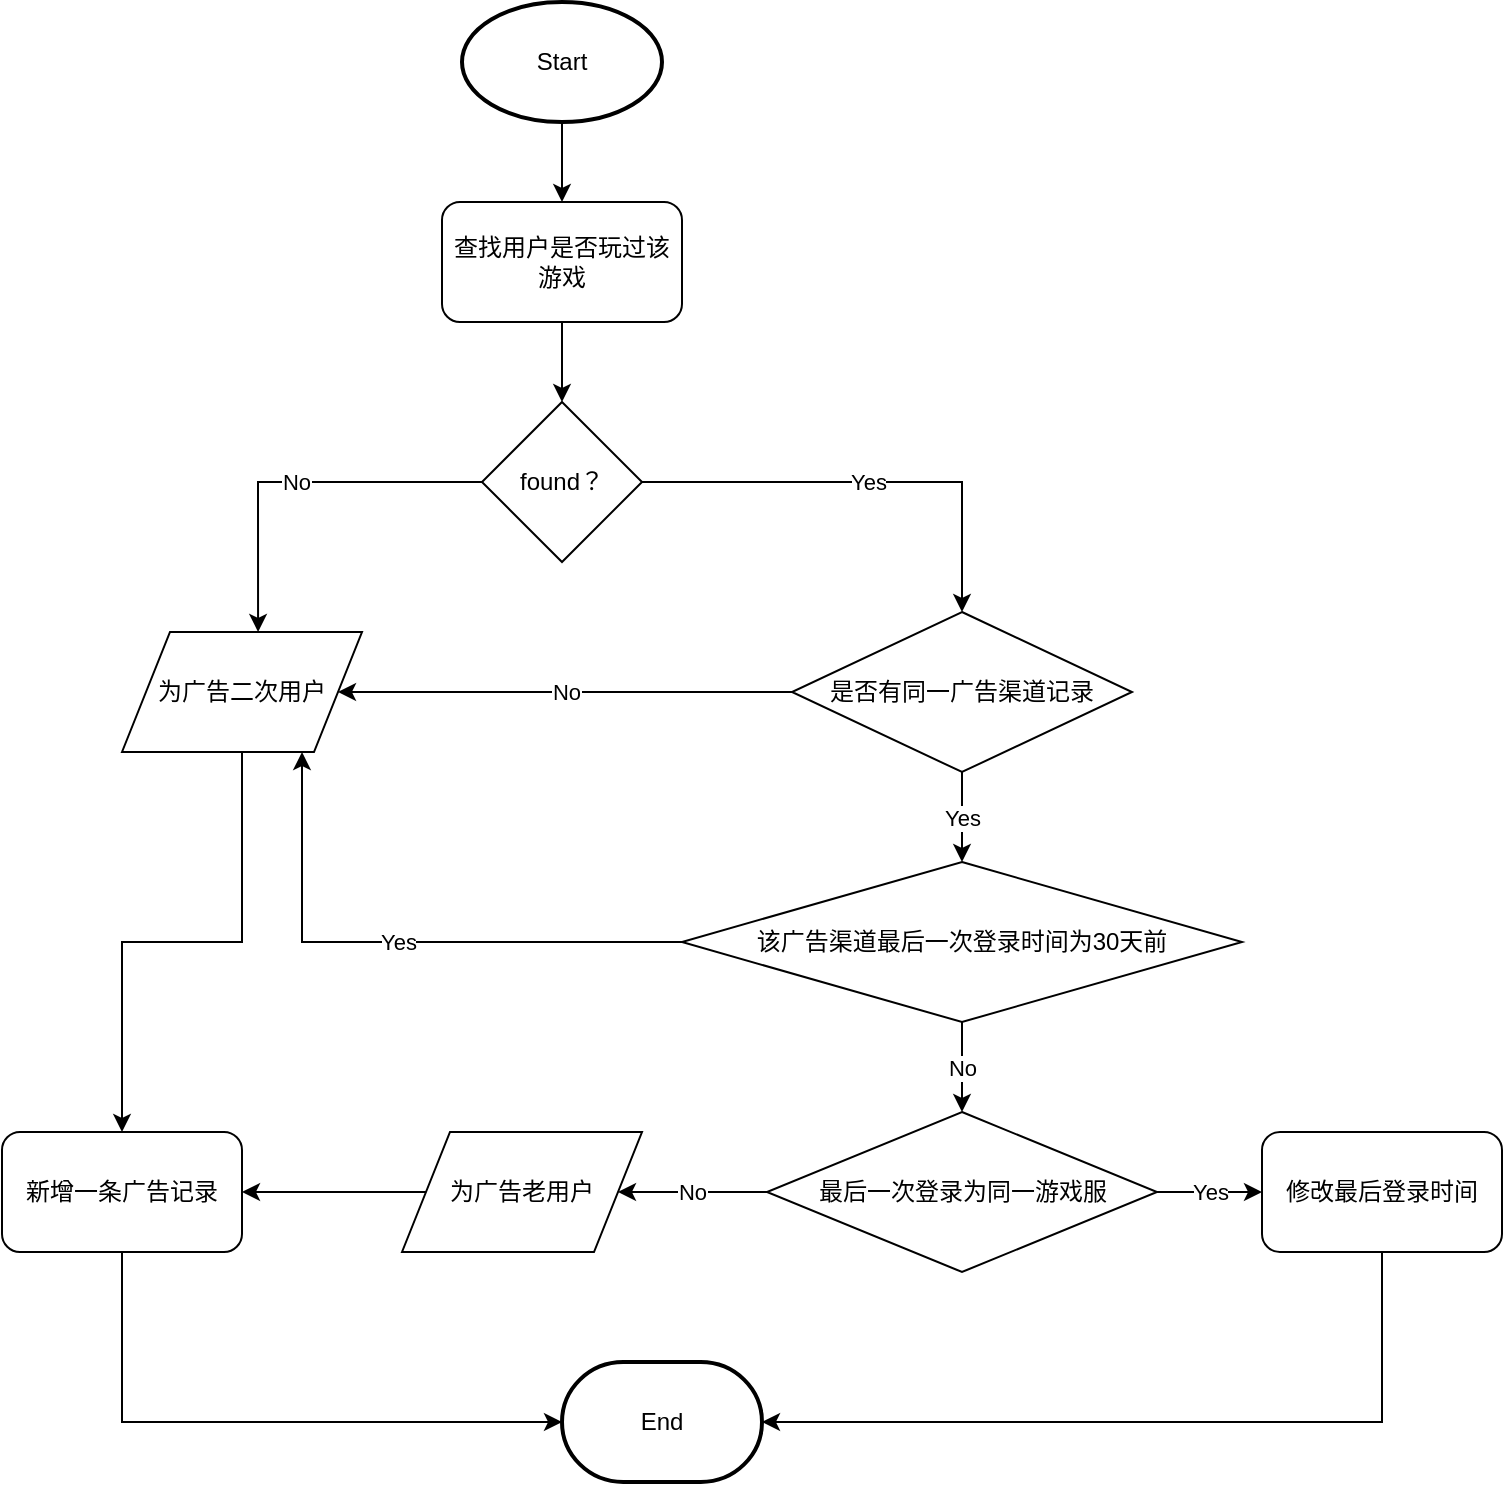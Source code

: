 <mxfile version="10.8.3" type="github"><diagram id="6a731a19-8d31-9384-78a2-239565b7b9f0" name="Page-1"><mxGraphModel dx="1394" dy="816" grid="1" gridSize="10" guides="1" tooltips="1" connect="1" arrows="1" fold="1" page="1" pageScale="1" pageWidth="1169" pageHeight="827" background="#ffffff" math="0" shadow="0"><root><mxCell id="0"/><mxCell id="1" parent="0"/><mxCell id="-j9L7ks9vLGQlNJ8GRtA-67" value="" style="edgeStyle=orthogonalEdgeStyle;rounded=0;orthogonalLoop=1;jettySize=auto;html=1;" edge="1" parent="1" source="-j9L7ks9vLGQlNJ8GRtA-55" target="-j9L7ks9vLGQlNJ8GRtA-56"><mxGeometry relative="1" as="geometry"/></mxCell><mxCell id="-j9L7ks9vLGQlNJ8GRtA-55" value="Start" style="strokeWidth=2;html=1;shape=mxgraph.flowchart.start_1;whiteSpace=wrap;" vertex="1" parent="1"><mxGeometry x="520" y="70" width="100" height="60" as="geometry"/></mxCell><mxCell id="-j9L7ks9vLGQlNJ8GRtA-68" value="" style="edgeStyle=orthogonalEdgeStyle;rounded=0;orthogonalLoop=1;jettySize=auto;html=1;" edge="1" parent="1" source="-j9L7ks9vLGQlNJ8GRtA-56" target="-j9L7ks9vLGQlNJ8GRtA-57"><mxGeometry relative="1" as="geometry"/></mxCell><mxCell id="-j9L7ks9vLGQlNJ8GRtA-56" value="查找用户是否玩过该游戏" style="rounded=1;whiteSpace=wrap;html=1;" vertex="1" parent="1"><mxGeometry x="510" y="170" width="120" height="60" as="geometry"/></mxCell><mxCell id="-j9L7ks9vLGQlNJ8GRtA-62" value="No" style="edgeStyle=orthogonalEdgeStyle;rounded=0;orthogonalLoop=1;jettySize=auto;html=1;entryX=0.567;entryY=0;entryDx=0;entryDy=0;entryPerimeter=0;" edge="1" parent="1" source="-j9L7ks9vLGQlNJ8GRtA-57" target="-j9L7ks9vLGQlNJ8GRtA-59"><mxGeometry relative="1" as="geometry"><mxPoint x="450" y="310" as="targetPoint"/></mxGeometry></mxCell><mxCell id="-j9L7ks9vLGQlNJ8GRtA-66" value="Yes" style="edgeStyle=orthogonalEdgeStyle;rounded=0;orthogonalLoop=1;jettySize=auto;html=1;entryX=0.5;entryY=0;entryDx=0;entryDy=0;exitX=1;exitY=0.5;exitDx=0;exitDy=0;" edge="1" parent="1" source="-j9L7ks9vLGQlNJ8GRtA-57" target="-j9L7ks9vLGQlNJ8GRtA-60"><mxGeometry relative="1" as="geometry"><mxPoint x="650" y="310" as="sourcePoint"/><mxPoint x="730" y="310" as="targetPoint"/></mxGeometry></mxCell><mxCell id="-j9L7ks9vLGQlNJ8GRtA-57" value="found？" style="rhombus;whiteSpace=wrap;html=1;" vertex="1" parent="1"><mxGeometry x="530" y="270" width="80" height="80" as="geometry"/></mxCell><mxCell id="-j9L7ks9vLGQlNJ8GRtA-84" value="" style="edgeStyle=orthogonalEdgeStyle;rounded=0;orthogonalLoop=1;jettySize=auto;html=1;entryX=0.5;entryY=0;entryDx=0;entryDy=0;" edge="1" parent="1" source="-j9L7ks9vLGQlNJ8GRtA-59" target="-j9L7ks9vLGQlNJ8GRtA-81"><mxGeometry relative="1" as="geometry"><mxPoint x="410" y="525" as="targetPoint"/></mxGeometry></mxCell><mxCell id="-j9L7ks9vLGQlNJ8GRtA-59" value="为广告二次用户" style="shape=parallelogram;perimeter=parallelogramPerimeter;whiteSpace=wrap;html=1;" vertex="1" parent="1"><mxGeometry x="350" y="385" width="120" height="60" as="geometry"/></mxCell><mxCell id="-j9L7ks9vLGQlNJ8GRtA-64" value="No" style="edgeStyle=orthogonalEdgeStyle;rounded=0;orthogonalLoop=1;jettySize=auto;html=1;entryX=1;entryY=0.5;entryDx=0;entryDy=0;" edge="1" parent="1" source="-j9L7ks9vLGQlNJ8GRtA-60" target="-j9L7ks9vLGQlNJ8GRtA-59"><mxGeometry relative="1" as="geometry"><mxPoint x="610" y="395" as="targetPoint"/></mxGeometry></mxCell><mxCell id="-j9L7ks9vLGQlNJ8GRtA-70" value="Yes" style="edgeStyle=orthogonalEdgeStyle;rounded=0;orthogonalLoop=1;jettySize=auto;html=1;" edge="1" parent="1" source="-j9L7ks9vLGQlNJ8GRtA-60" target="-j9L7ks9vLGQlNJ8GRtA-69"><mxGeometry relative="1" as="geometry"/></mxCell><mxCell id="-j9L7ks9vLGQlNJ8GRtA-60" value="是否有同一广告渠道记录" style="rhombus;whiteSpace=wrap;html=1;" vertex="1" parent="1"><mxGeometry x="685" y="375" width="170" height="80" as="geometry"/></mxCell><mxCell id="-j9L7ks9vLGQlNJ8GRtA-72" value="Yes" style="edgeStyle=orthogonalEdgeStyle;rounded=0;orthogonalLoop=1;jettySize=auto;html=1;entryX=0.75;entryY=1;entryDx=0;entryDy=0;" edge="1" parent="1" source="-j9L7ks9vLGQlNJ8GRtA-69" target="-j9L7ks9vLGQlNJ8GRtA-59"><mxGeometry relative="1" as="geometry"><mxPoint x="610" y="540" as="targetPoint"/></mxGeometry></mxCell><mxCell id="-j9L7ks9vLGQlNJ8GRtA-74" value="No" style="edgeStyle=orthogonalEdgeStyle;rounded=0;orthogonalLoop=1;jettySize=auto;html=1;" edge="1" parent="1" source="-j9L7ks9vLGQlNJ8GRtA-69" target="-j9L7ks9vLGQlNJ8GRtA-73"><mxGeometry relative="1" as="geometry"/></mxCell><mxCell id="-j9L7ks9vLGQlNJ8GRtA-69" value="该广告渠道最后一次登录时间为30天前" style="rhombus;whiteSpace=wrap;html=1;" vertex="1" parent="1"><mxGeometry x="630" y="500" width="280" height="80" as="geometry"/></mxCell><mxCell id="-j9L7ks9vLGQlNJ8GRtA-77" value="No" style="edgeStyle=orthogonalEdgeStyle;rounded=0;orthogonalLoop=1;jettySize=auto;html=1;entryX=1;entryY=0.5;entryDx=0;entryDy=0;" edge="1" parent="1" source="-j9L7ks9vLGQlNJ8GRtA-73" target="-j9L7ks9vLGQlNJ8GRtA-78"><mxGeometry relative="1" as="geometry"><mxPoint x="638" y="665" as="targetPoint"/></mxGeometry></mxCell><mxCell id="-j9L7ks9vLGQlNJ8GRtA-80" value="Yes" style="edgeStyle=orthogonalEdgeStyle;rounded=0;orthogonalLoop=1;jettySize=auto;html=1;entryX=0;entryY=0.5;entryDx=0;entryDy=0;" edge="1" parent="1" source="-j9L7ks9vLGQlNJ8GRtA-73" target="-j9L7ks9vLGQlNJ8GRtA-75"><mxGeometry relative="1" as="geometry"><mxPoint x="890" y="665" as="targetPoint"/></mxGeometry></mxCell><mxCell id="-j9L7ks9vLGQlNJ8GRtA-73" value="最后一次登录为同一游戏服" style="rhombus;whiteSpace=wrap;html=1;" vertex="1" parent="1"><mxGeometry x="672.5" y="625" width="195" height="80" as="geometry"/></mxCell><mxCell id="-j9L7ks9vLGQlNJ8GRtA-87" value="" style="edgeStyle=orthogonalEdgeStyle;rounded=0;orthogonalLoop=1;jettySize=auto;html=1;entryX=1;entryY=0.5;entryDx=0;entryDy=0;entryPerimeter=0;exitX=0.5;exitY=1;exitDx=0;exitDy=0;" edge="1" parent="1" source="-j9L7ks9vLGQlNJ8GRtA-75" target="-j9L7ks9vLGQlNJ8GRtA-85"><mxGeometry relative="1" as="geometry"><mxPoint x="710" y="780" as="targetPoint"/></mxGeometry></mxCell><mxCell id="-j9L7ks9vLGQlNJ8GRtA-75" value="修改最后登录时间" style="rounded=1;whiteSpace=wrap;html=1;" vertex="1" parent="1"><mxGeometry x="920" y="635" width="120" height="60" as="geometry"/></mxCell><mxCell id="-j9L7ks9vLGQlNJ8GRtA-82" value="" style="edgeStyle=orthogonalEdgeStyle;rounded=0;orthogonalLoop=1;jettySize=auto;html=1;" edge="1" parent="1" source="-j9L7ks9vLGQlNJ8GRtA-78" target="-j9L7ks9vLGQlNJ8GRtA-81"><mxGeometry relative="1" as="geometry"/></mxCell><mxCell id="-j9L7ks9vLGQlNJ8GRtA-78" value="为广告老用户" style="shape=parallelogram;perimeter=parallelogramPerimeter;whiteSpace=wrap;html=1;" vertex="1" parent="1"><mxGeometry x="490" y="635" width="120" height="60" as="geometry"/></mxCell><mxCell id="-j9L7ks9vLGQlNJ8GRtA-89" value="" style="edgeStyle=orthogonalEdgeStyle;rounded=0;orthogonalLoop=1;jettySize=auto;html=1;entryX=0;entryY=0.5;entryDx=0;entryDy=0;entryPerimeter=0;exitX=0.5;exitY=1;exitDx=0;exitDy=0;" edge="1" parent="1" source="-j9L7ks9vLGQlNJ8GRtA-81" target="-j9L7ks9vLGQlNJ8GRtA-85"><mxGeometry relative="1" as="geometry"><mxPoint x="350" y="775" as="targetPoint"/></mxGeometry></mxCell><mxCell id="-j9L7ks9vLGQlNJ8GRtA-81" value="新增一条广告记录" style="rounded=1;whiteSpace=wrap;html=1;" vertex="1" parent="1"><mxGeometry x="290" y="635" width="120" height="60" as="geometry"/></mxCell><mxCell id="-j9L7ks9vLGQlNJ8GRtA-85" value="End&lt;br&gt;" style="strokeWidth=2;html=1;shape=mxgraph.flowchart.terminator;whiteSpace=wrap;" vertex="1" parent="1"><mxGeometry x="570" y="750" width="100" height="60" as="geometry"/></mxCell></root></mxGraphModel></diagram></mxfile>